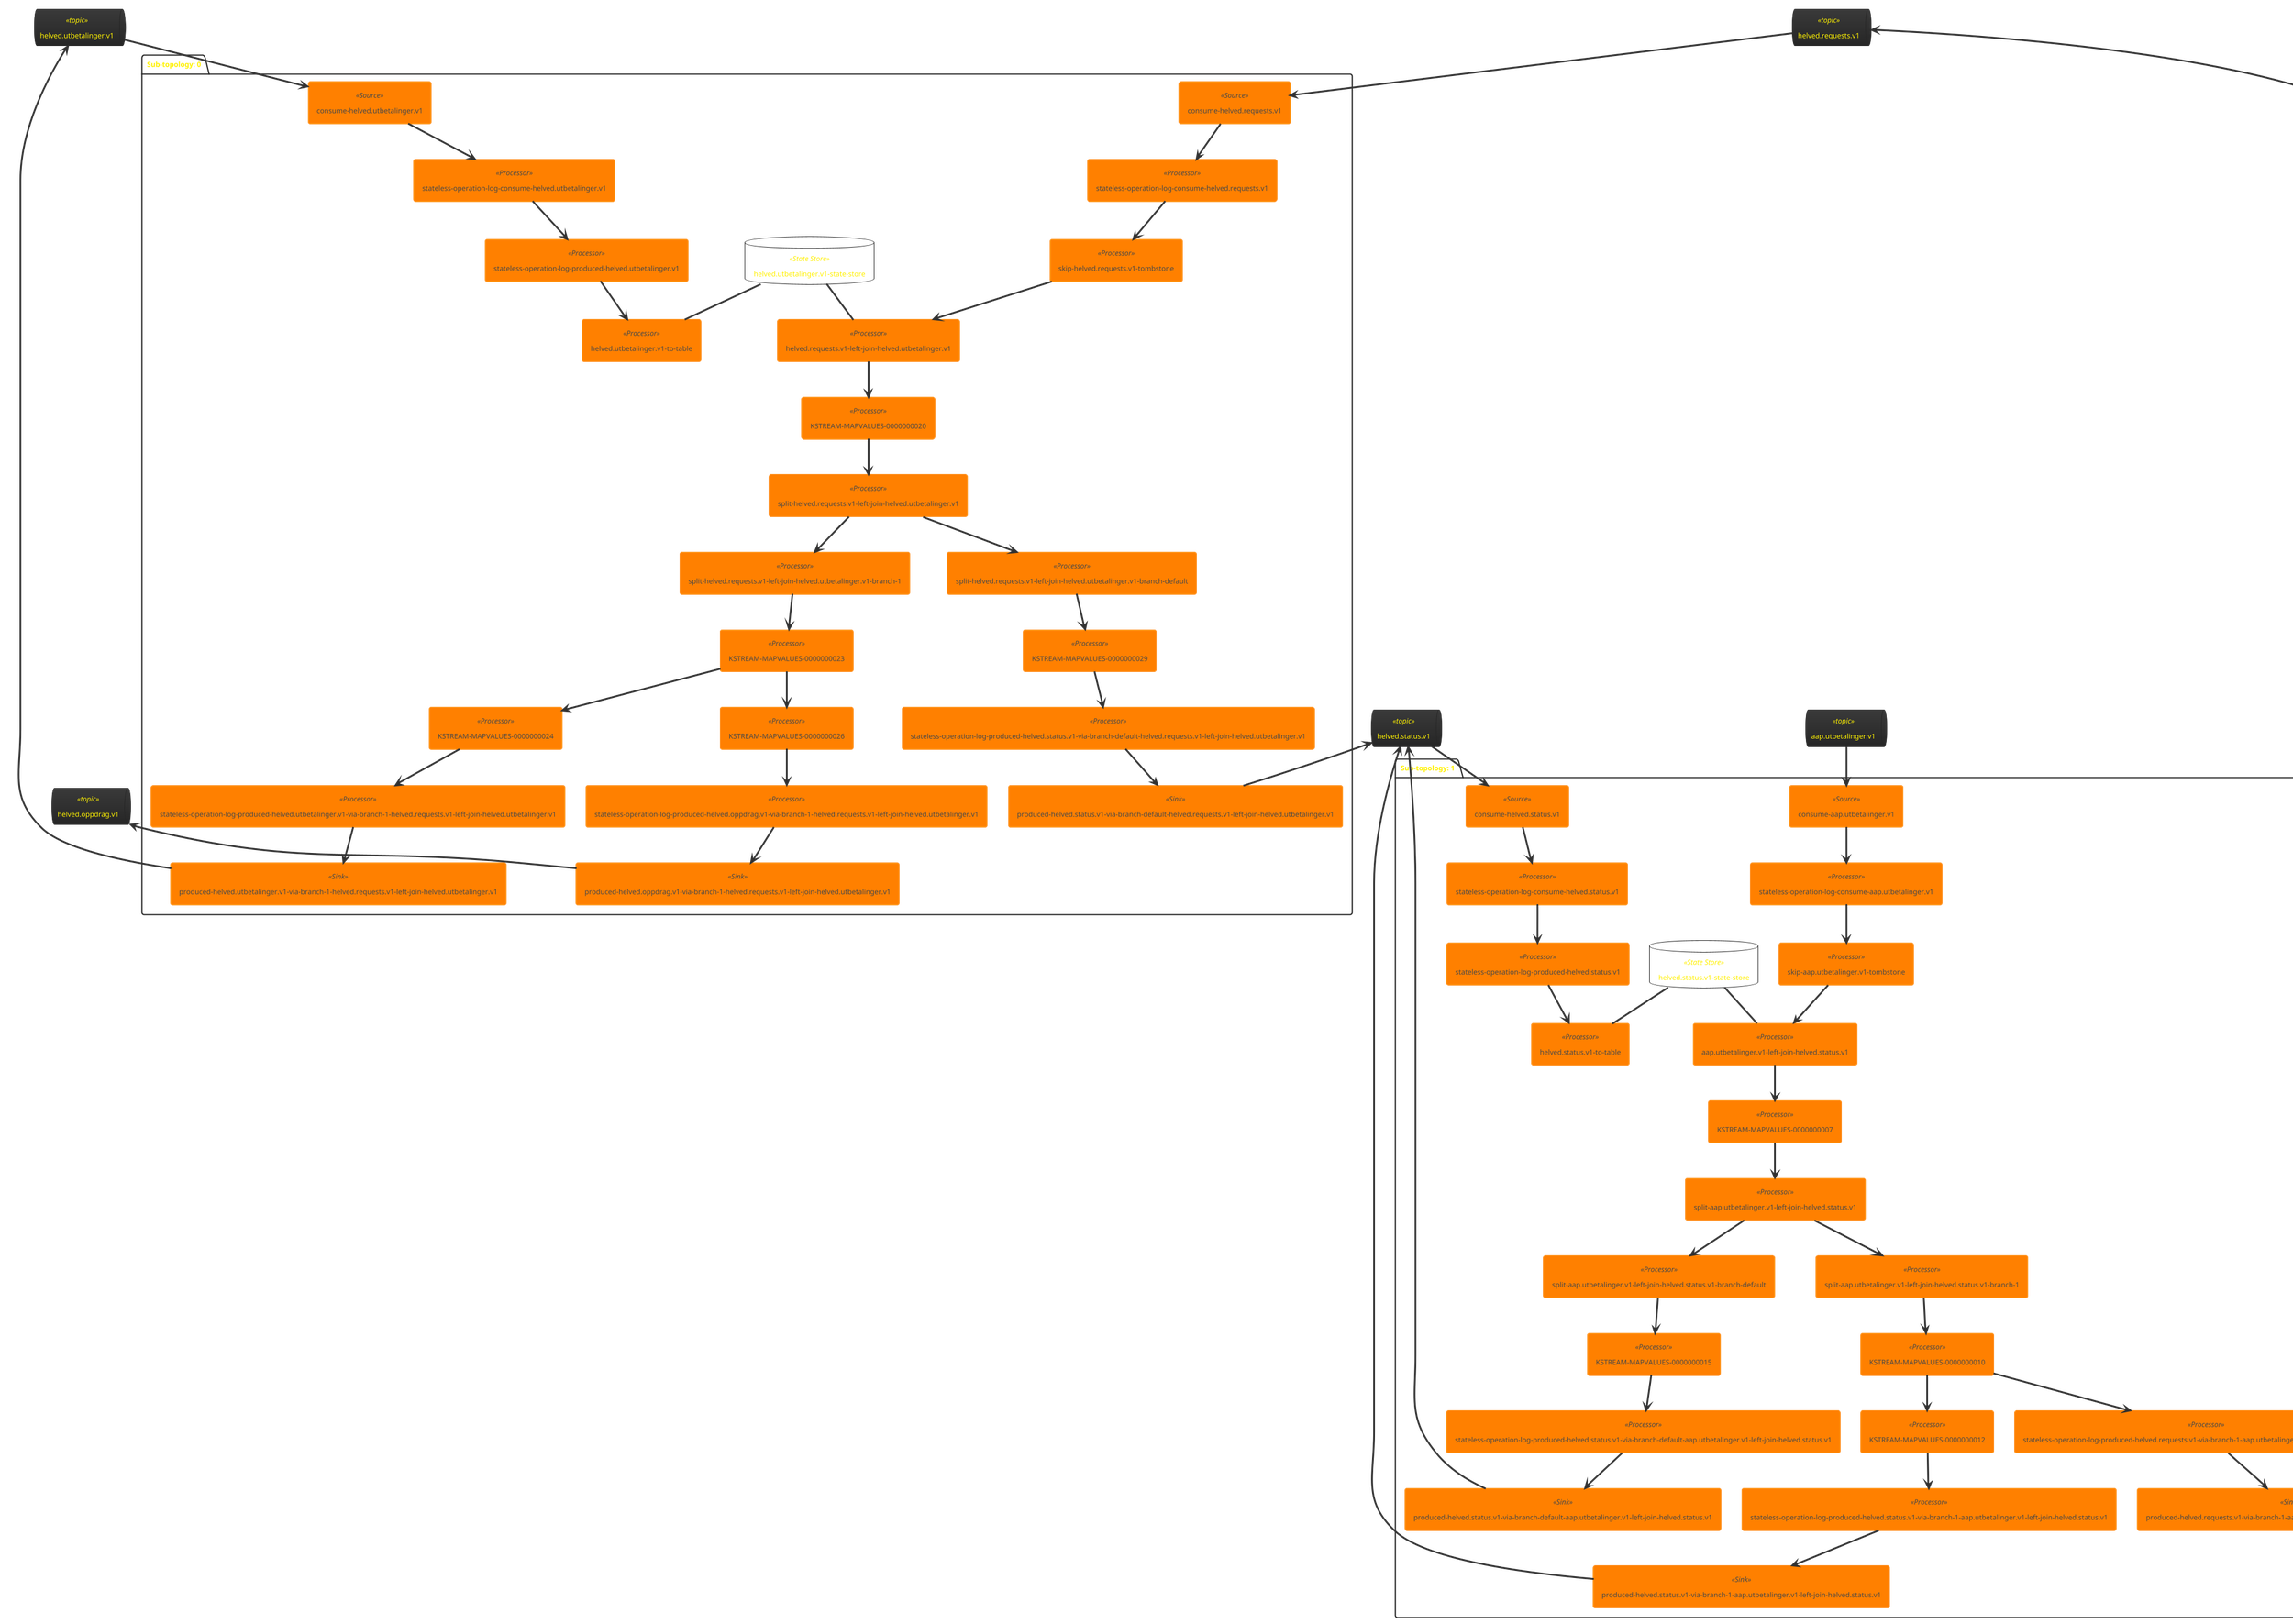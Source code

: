 @startuml
!theme black-knight
queue "helved.oppdrag.v1" <<topic>> as helved_oppdrag_v1
queue "helved.status.v1" <<topic>> as helved_status_v1
queue "helved.utbetalinger.v1" <<topic>> as helved_utbetalinger_v1
queue "helved.requests.v1" <<topic>> as helved_requests_v1
queue "aap.utbetalinger.v1" <<topic>> as aap_utbetalinger_v1
package "Sub-topology: 0" {
	database "helved.utbetalinger.v1-state-store" <<State Store>> as helved_utbetalinger_v1_state_store
	agent "consume-helved.requests.v1" <<Source>> as consume_helved_requests_v1
	agent "stateless-operation-log-consume-helved.requests.v1" <<Processor>> as stateless_operation_log_consume_helved_requests_v1
	agent "skip-helved.requests.v1-tombstone" <<Processor>> as skip_helved_requests_v1_tombstone
	agent "helved.requests.v1-left-join-helved.utbetalinger.v1" <<Processor>> as helved_requests_v1_left_join_helved_utbetalinger_v1
	agent "KSTREAM-MAPVALUES-0000000020" <<Processor>> as KSTREAM_MAPVALUES_0000000020
	agent "split-helved.requests.v1-left-join-helved.utbetalinger.v1" <<Processor>> as split_helved_requests_v1_left_join_helved_utbetalinger_v1
	agent "split-helved.requests.v1-left-join-helved.utbetalinger.v1-branch-1" <<Processor>> as split_helved_requests_v1_left_join_helved_utbetalinger_v1_branch_1
	agent "KSTREAM-MAPVALUES-0000000023" <<Processor>> as KSTREAM_MAPVALUES_0000000023
	agent "consume-helved.utbetalinger.v1" <<Source>> as consume_helved_utbetalinger_v1
	agent "split-helved.requests.v1-left-join-helved.utbetalinger.v1-branch-default" <<Processor>> as split_helved_requests_v1_left_join_helved_utbetalinger_v1_branch_default
	agent "KSTREAM-MAPVALUES-0000000024" <<Processor>> as KSTREAM_MAPVALUES_0000000024
	agent "KSTREAM-MAPVALUES-0000000026" <<Processor>> as KSTREAM_MAPVALUES_0000000026
	agent "KSTREAM-MAPVALUES-0000000029" <<Processor>> as KSTREAM_MAPVALUES_0000000029
	agent "stateless-operation-log-consume-helved.utbetalinger.v1" <<Processor>> as stateless_operation_log_consume_helved_utbetalinger_v1
	agent "stateless-operation-log-produced-helved.oppdrag.v1-via-branch-1-helved.requests.v1-left-join-helved.utbetalinger.v1" <<Processor>> as stateless_operation_log_produced_helved_oppdrag_v1_via_branch_1_helved_requests_v1_left_join_helved_utbetalinger_v1
	agent "stateless-operation-log-produced-helved.status.v1-via-branch-default-helved.requests.v1-left-join-helved.utbetalinger.v1" <<Processor>> as stateless_operation_log_produced_helved_status_v1_via_branch_default_helved_requests_v1_left_join_helved_utbetalinger_v1
	agent "stateless-operation-log-produced-helved.utbetalinger.v1" <<Processor>> as stateless_operation_log_produced_helved_utbetalinger_v1
	agent "stateless-operation-log-produced-helved.utbetalinger.v1-via-branch-1-helved.requests.v1-left-join-helved.utbetalinger.v1" <<Processor>> as stateless_operation_log_produced_helved_utbetalinger_v1_via_branch_1_helved_requests_v1_left_join_helved_utbetalinger_v1
	agent "helved.utbetalinger.v1-to-table" <<Processor>> as helved_utbetalinger_v1_to_table
	agent "produced-helved.oppdrag.v1-via-branch-1-helved.requests.v1-left-join-helved.utbetalinger.v1" <<Sink>> as produced_helved_oppdrag_v1_via_branch_1_helved_requests_v1_left_join_helved_utbetalinger_v1
	agent "produced-helved.status.v1-via-branch-default-helved.requests.v1-left-join-helved.utbetalinger.v1" <<Sink>> as produced_helved_status_v1_via_branch_default_helved_requests_v1_left_join_helved_utbetalinger_v1
	agent "produced-helved.utbetalinger.v1-via-branch-1-helved.requests.v1-left-join-helved.utbetalinger.v1" <<Sink>> as produced_helved_utbetalinger_v1_via_branch_1_helved_requests_v1_left_join_helved_utbetalinger_v1
	helved_requests_v1 --> consume_helved_requests_v1
	helved_utbetalinger_v1_state_store -- helved_requests_v1_left_join_helved_utbetalinger_v1
	helved_utbetalinger_v1 --> consume_helved_utbetalinger_v1
	helved_utbetalinger_v1_state_store -- helved_utbetalinger_v1_to_table
	helved_oppdrag_v1 <-- produced_helved_oppdrag_v1_via_branch_1_helved_requests_v1_left_join_helved_utbetalinger_v1
	helved_status_v1 <-- produced_helved_status_v1_via_branch_default_helved_requests_v1_left_join_helved_utbetalinger_v1
	helved_utbetalinger_v1 <-- produced_helved_utbetalinger_v1_via_branch_1_helved_requests_v1_left_join_helved_utbetalinger_v1
	consume_helved_requests_v1 --> stateless_operation_log_consume_helved_requests_v1
	stateless_operation_log_consume_helved_requests_v1 --> skip_helved_requests_v1_tombstone
	skip_helved_requests_v1_tombstone --> helved_requests_v1_left_join_helved_utbetalinger_v1
	helved_requests_v1_left_join_helved_utbetalinger_v1 --> KSTREAM_MAPVALUES_0000000020
	KSTREAM_MAPVALUES_0000000020 --> split_helved_requests_v1_left_join_helved_utbetalinger_v1
	split_helved_requests_v1_left_join_helved_utbetalinger_v1 --> split_helved_requests_v1_left_join_helved_utbetalinger_v1_branch_1
	split_helved_requests_v1_left_join_helved_utbetalinger_v1 --> split_helved_requests_v1_left_join_helved_utbetalinger_v1_branch_default
	split_helved_requests_v1_left_join_helved_utbetalinger_v1_branch_1 --> KSTREAM_MAPVALUES_0000000023
	KSTREAM_MAPVALUES_0000000023 --> KSTREAM_MAPVALUES_0000000026
	KSTREAM_MAPVALUES_0000000023 --> KSTREAM_MAPVALUES_0000000024
	consume_helved_utbetalinger_v1 --> stateless_operation_log_consume_helved_utbetalinger_v1
	split_helved_requests_v1_left_join_helved_utbetalinger_v1_branch_default --> KSTREAM_MAPVALUES_0000000029
	KSTREAM_MAPVALUES_0000000024 --> stateless_operation_log_produced_helved_utbetalinger_v1_via_branch_1_helved_requests_v1_left_join_helved_utbetalinger_v1
	KSTREAM_MAPVALUES_0000000026 --> stateless_operation_log_produced_helved_oppdrag_v1_via_branch_1_helved_requests_v1_left_join_helved_utbetalinger_v1
	KSTREAM_MAPVALUES_0000000029 --> stateless_operation_log_produced_helved_status_v1_via_branch_default_helved_requests_v1_left_join_helved_utbetalinger_v1
	stateless_operation_log_consume_helved_utbetalinger_v1 --> stateless_operation_log_produced_helved_utbetalinger_v1
	stateless_operation_log_produced_helved_oppdrag_v1_via_branch_1_helved_requests_v1_left_join_helved_utbetalinger_v1 --> produced_helved_oppdrag_v1_via_branch_1_helved_requests_v1_left_join_helved_utbetalinger_v1
	stateless_operation_log_produced_helved_status_v1_via_branch_default_helved_requests_v1_left_join_helved_utbetalinger_v1 --> produced_helved_status_v1_via_branch_default_helved_requests_v1_left_join_helved_utbetalinger_v1
	stateless_operation_log_produced_helved_utbetalinger_v1 --> helved_utbetalinger_v1_to_table
	stateless_operation_log_produced_helved_utbetalinger_v1_via_branch_1_helved_requests_v1_left_join_helved_utbetalinger_v1 --> produced_helved_utbetalinger_v1_via_branch_1_helved_requests_v1_left_join_helved_utbetalinger_v1
}
package "Sub-topology: 1" {
	database "helved.status.v1-state-store" <<State Store>> as helved_status_v1_state_store
	agent "consume-aap.utbetalinger.v1" <<Source>> as consume_aap_utbetalinger_v1
	agent "stateless-operation-log-consume-aap.utbetalinger.v1" <<Processor>> as stateless_operation_log_consume_aap_utbetalinger_v1
	agent "skip-aap.utbetalinger.v1-tombstone" <<Processor>> as skip_aap_utbetalinger_v1_tombstone
	agent "aap.utbetalinger.v1-left-join-helved.status.v1" <<Processor>> as aap_utbetalinger_v1_left_join_helved_status_v1
	agent "KSTREAM-MAPVALUES-0000000007" <<Processor>> as KSTREAM_MAPVALUES_0000000007
	agent "split-aap.utbetalinger.v1-left-join-helved.status.v1" <<Processor>> as split_aap_utbetalinger_v1_left_join_helved_status_v1
	agent "split-aap.utbetalinger.v1-left-join-helved.status.v1-branch-1" <<Processor>> as split_aap_utbetalinger_v1_left_join_helved_status_v1_branch_1
	agent "KSTREAM-MAPVALUES-0000000010" <<Processor>> as KSTREAM_MAPVALUES_0000000010
	agent "consume-helved.status.v1" <<Source>> as consume_helved_status_v1
	agent "split-aap.utbetalinger.v1-left-join-helved.status.v1-branch-default" <<Processor>> as split_aap_utbetalinger_v1_left_join_helved_status_v1_branch_default
	agent "KSTREAM-MAPVALUES-0000000012" <<Processor>> as KSTREAM_MAPVALUES_0000000012
	agent "KSTREAM-MAPVALUES-0000000015" <<Processor>> as KSTREAM_MAPVALUES_0000000015
	agent "stateless-operation-log-consume-helved.status.v1" <<Processor>> as stateless_operation_log_consume_helved_status_v1
	agent "stateless-operation-log-produced-helved.requests.v1-via-branch-1-aap.utbetalinger.v1-left-join-helved.status.v1" <<Processor>> as stateless_operation_log_produced_helved_requests_v1_via_branch_1_aap_utbetalinger_v1_left_join_helved_status_v1
	agent "stateless-operation-log-produced-helved.status.v1" <<Processor>> as stateless_operation_log_produced_helved_status_v1
	agent "stateless-operation-log-produced-helved.status.v1-via-branch-1-aap.utbetalinger.v1-left-join-helved.status.v1" <<Processor>> as stateless_operation_log_produced_helved_status_v1_via_branch_1_aap_utbetalinger_v1_left_join_helved_status_v1
	agent "stateless-operation-log-produced-helved.status.v1-via-branch-default-aap.utbetalinger.v1-left-join-helved.status.v1" <<Processor>> as stateless_operation_log_produced_helved_status_v1_via_branch_default_aap_utbetalinger_v1_left_join_helved_status_v1
	agent "helved.status.v1-to-table" <<Processor>> as helved_status_v1_to_table
	agent "produced-helved.requests.v1-via-branch-1-aap.utbetalinger.v1-left-join-helved.status.v1" <<Sink>> as produced_helved_requests_v1_via_branch_1_aap_utbetalinger_v1_left_join_helved_status_v1
	agent "produced-helved.status.v1-via-branch-1-aap.utbetalinger.v1-left-join-helved.status.v1" <<Sink>> as produced_helved_status_v1_via_branch_1_aap_utbetalinger_v1_left_join_helved_status_v1
	agent "produced-helved.status.v1-via-branch-default-aap.utbetalinger.v1-left-join-helved.status.v1" <<Sink>> as produced_helved_status_v1_via_branch_default_aap_utbetalinger_v1_left_join_helved_status_v1
	aap_utbetalinger_v1 --> consume_aap_utbetalinger_v1
	helved_status_v1_state_store -- aap_utbetalinger_v1_left_join_helved_status_v1
	helved_status_v1 --> consume_helved_status_v1
	helved_status_v1_state_store -- helved_status_v1_to_table
	helved_requests_v1 <-- produced_helved_requests_v1_via_branch_1_aap_utbetalinger_v1_left_join_helved_status_v1
	helved_status_v1 <-- produced_helved_status_v1_via_branch_1_aap_utbetalinger_v1_left_join_helved_status_v1
	helved_status_v1 <-- produced_helved_status_v1_via_branch_default_aap_utbetalinger_v1_left_join_helved_status_v1
	consume_aap_utbetalinger_v1 --> stateless_operation_log_consume_aap_utbetalinger_v1
	stateless_operation_log_consume_aap_utbetalinger_v1 --> skip_aap_utbetalinger_v1_tombstone
	skip_aap_utbetalinger_v1_tombstone --> aap_utbetalinger_v1_left_join_helved_status_v1
	aap_utbetalinger_v1_left_join_helved_status_v1 --> KSTREAM_MAPVALUES_0000000007
	KSTREAM_MAPVALUES_0000000007 --> split_aap_utbetalinger_v1_left_join_helved_status_v1
	split_aap_utbetalinger_v1_left_join_helved_status_v1 --> split_aap_utbetalinger_v1_left_join_helved_status_v1_branch_1
	split_aap_utbetalinger_v1_left_join_helved_status_v1 --> split_aap_utbetalinger_v1_left_join_helved_status_v1_branch_default
	split_aap_utbetalinger_v1_left_join_helved_status_v1_branch_1 --> KSTREAM_MAPVALUES_0000000010
	KSTREAM_MAPVALUES_0000000010 --> KSTREAM_MAPVALUES_0000000012
	KSTREAM_MAPVALUES_0000000010 --> stateless_operation_log_produced_helved_requests_v1_via_branch_1_aap_utbetalinger_v1_left_join_helved_status_v1
	consume_helved_status_v1 --> stateless_operation_log_consume_helved_status_v1
	split_aap_utbetalinger_v1_left_join_helved_status_v1_branch_default --> KSTREAM_MAPVALUES_0000000015
	KSTREAM_MAPVALUES_0000000012 --> stateless_operation_log_produced_helved_status_v1_via_branch_1_aap_utbetalinger_v1_left_join_helved_status_v1
	KSTREAM_MAPVALUES_0000000015 --> stateless_operation_log_produced_helved_status_v1_via_branch_default_aap_utbetalinger_v1_left_join_helved_status_v1
	stateless_operation_log_consume_helved_status_v1 --> stateless_operation_log_produced_helved_status_v1
	stateless_operation_log_produced_helved_requests_v1_via_branch_1_aap_utbetalinger_v1_left_join_helved_status_v1 --> produced_helved_requests_v1_via_branch_1_aap_utbetalinger_v1_left_join_helved_status_v1
	stateless_operation_log_produced_helved_status_v1 --> helved_status_v1_to_table
	stateless_operation_log_produced_helved_status_v1_via_branch_1_aap_utbetalinger_v1_left_join_helved_status_v1 --> produced_helved_status_v1_via_branch_1_aap_utbetalinger_v1_left_join_helved_status_v1
	stateless_operation_log_produced_helved_status_v1_via_branch_default_aap_utbetalinger_v1_left_join_helved_status_v1 --> produced_helved_status_v1_via_branch_default_aap_utbetalinger_v1_left_join_helved_status_v1
}
@enduml